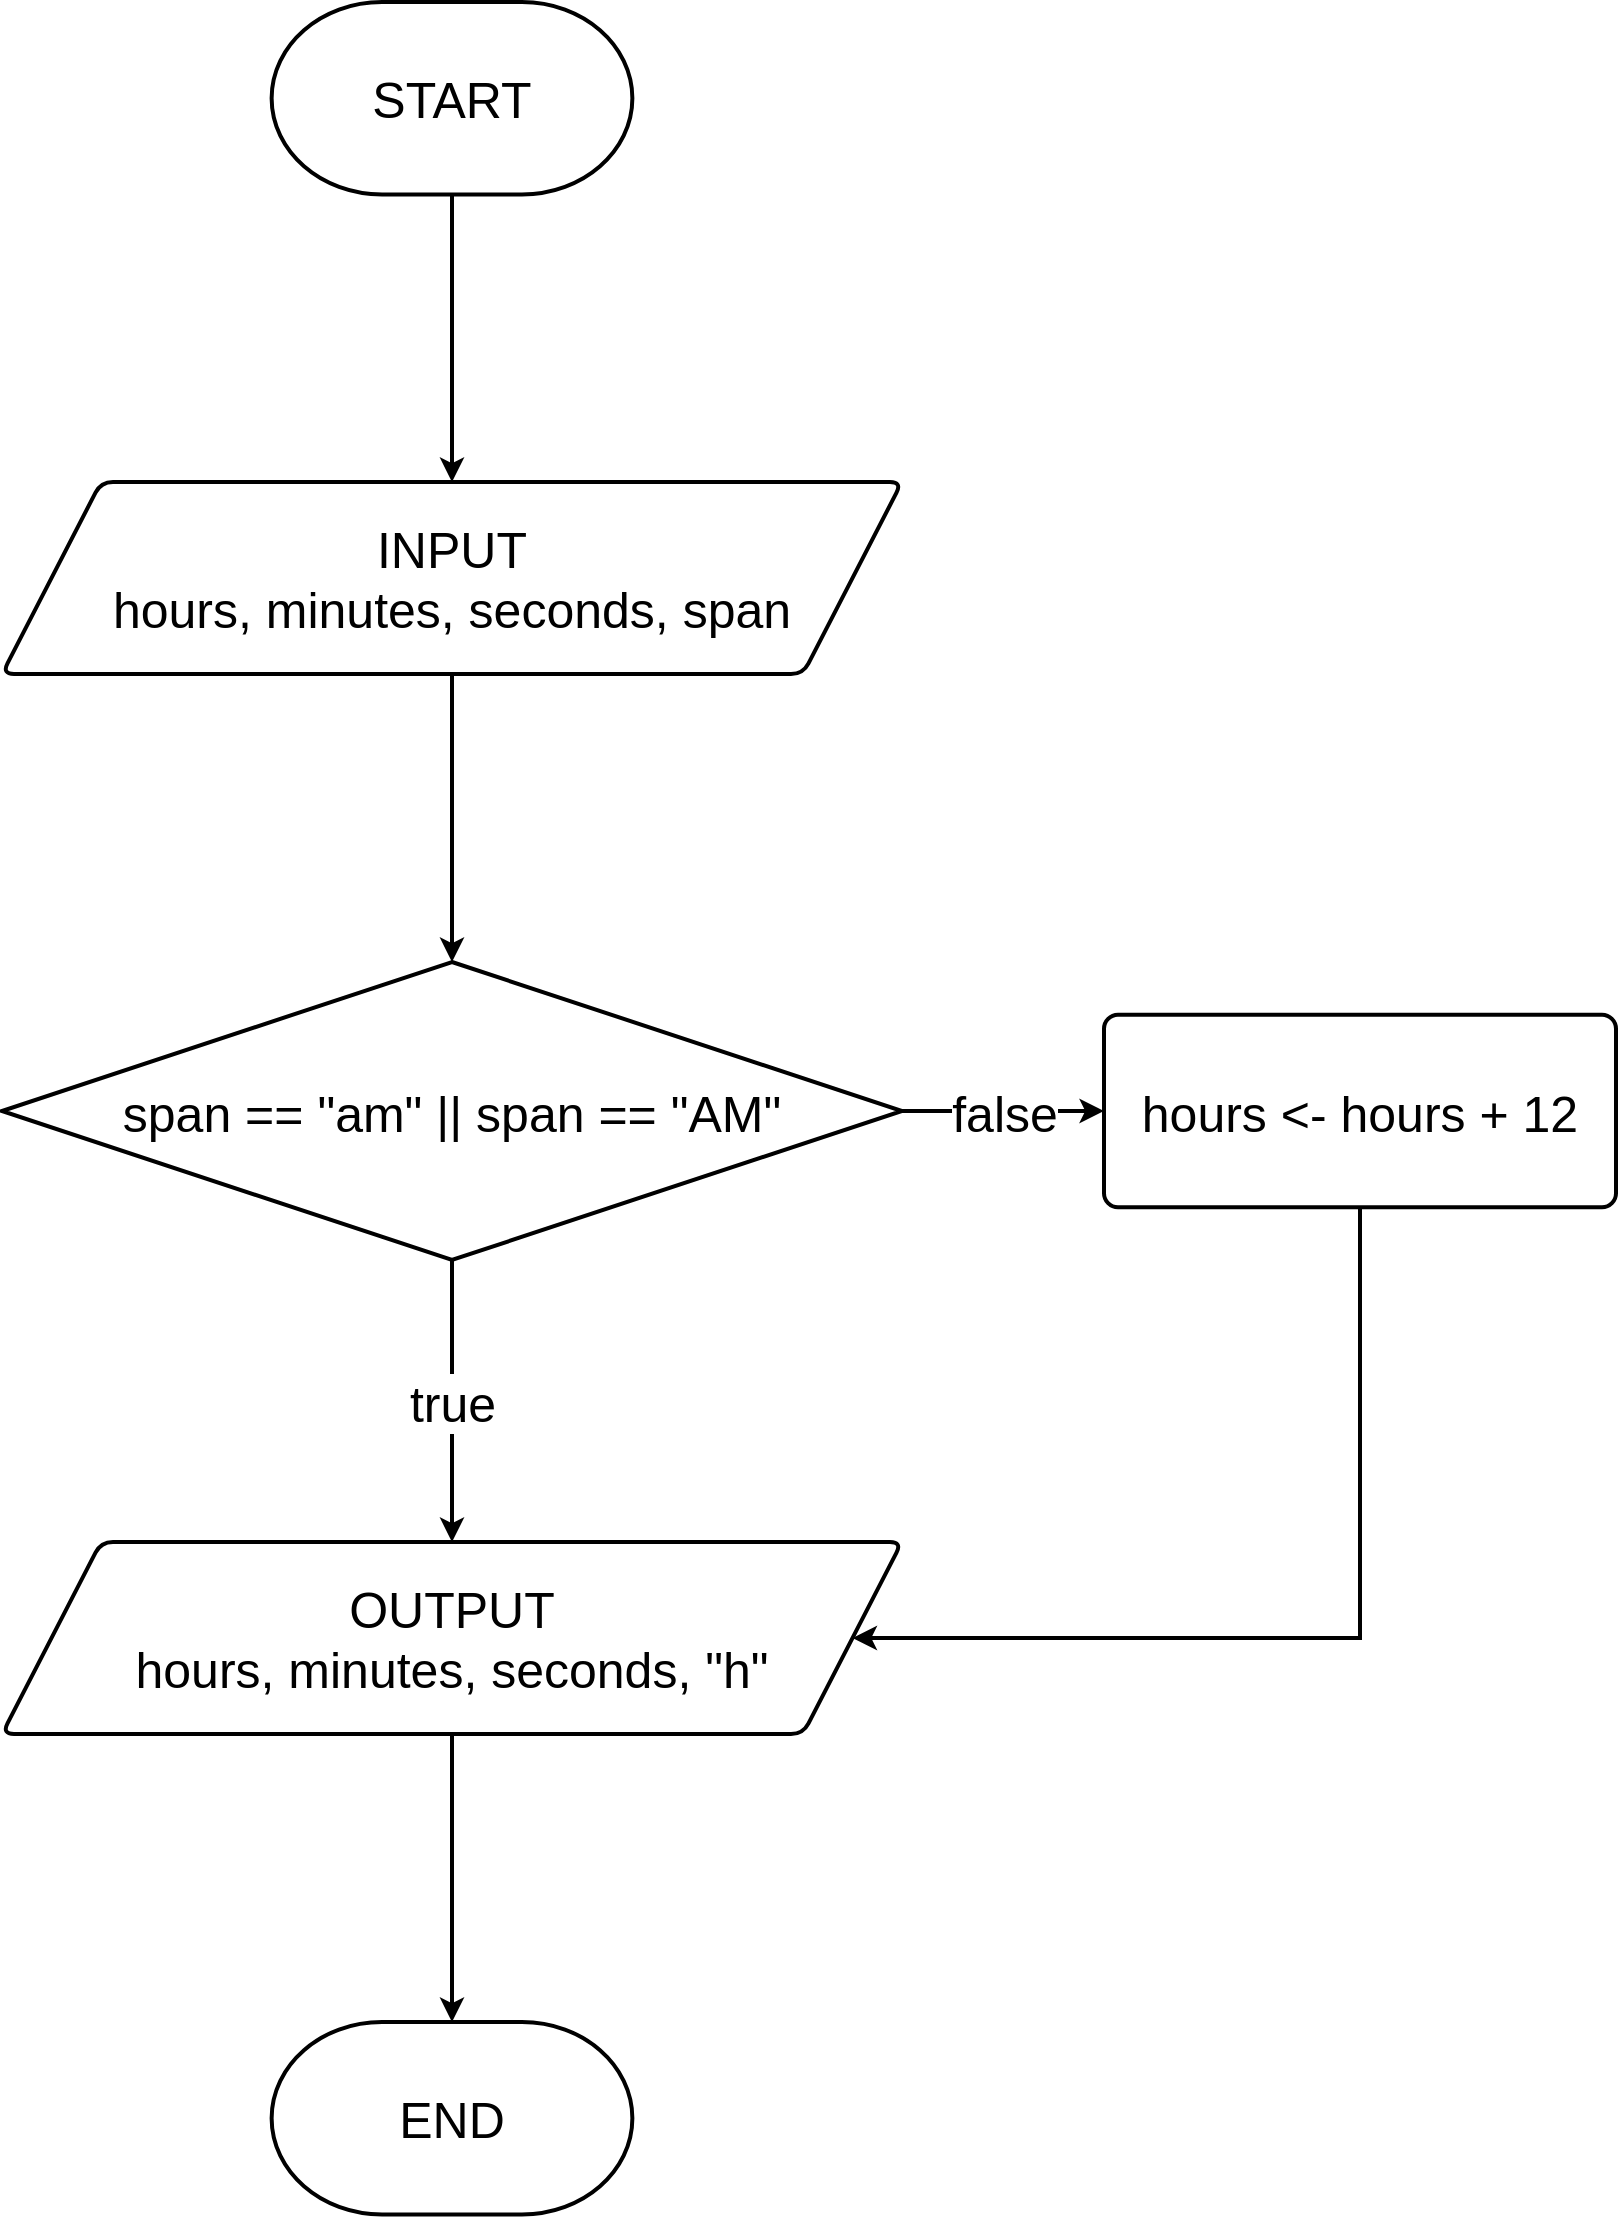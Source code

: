 <mxfile version="12.8.2" type="device"><diagram id="fwSbWUfptUiYfzrH36oT" name="Page-1"><mxGraphModel dx="2480" dy="2446" grid="1" gridSize="10" guides="1" tooltips="1" connect="1" arrows="1" fold="1" page="1" pageScale="1" pageWidth="827" pageHeight="1169" math="0" shadow="0"><root><mxCell id="0"/><mxCell id="1" parent="0"/><mxCell id="KpkWRNcNQgql4pmWiywz-1" value="&lt;font style=&quot;font-size: 25px&quot;&gt;START&lt;/font&gt;" style="strokeWidth=2;html=1;shape=mxgraph.flowchart.terminator;whiteSpace=wrap;" parent="1" vertex="1"><mxGeometry x="144.815" y="-1130" width="180.368" height="96.196" as="geometry"/></mxCell><mxCell id="KpkWRNcNQgql4pmWiywz-3" value="" style="edgeStyle=orthogonalEdgeStyle;rounded=0;orthogonalLoop=1;jettySize=auto;html=1;strokeWidth=2;" parent="1" source="KpkWRNcNQgql4pmWiywz-1" target="KpkWRNcNQgql4pmWiywz-2" edge="1"><mxGeometry relative="1" as="geometry"/></mxCell><mxCell id="KpkWRNcNQgql4pmWiywz-2" value="&lt;font style=&quot;font-size: 25px&quot;&gt;INPUT&lt;br&gt;hours,&amp;nbsp;minutes, seconds, span&lt;br&gt;&lt;/font&gt;" style="shape=parallelogram;html=1;strokeWidth=2;perimeter=parallelogramPerimeter;whiteSpace=wrap;rounded=1;arcSize=12;size=0.11;" parent="1" vertex="1"><mxGeometry x="10" y="-890" width="450" height="96" as="geometry"/></mxCell><mxCell id="KpkWRNcNQgql4pmWiywz-5" value="" style="edgeStyle=orthogonalEdgeStyle;rounded=0;orthogonalLoop=1;jettySize=auto;html=1;strokeWidth=2;entryX=0.5;entryY=0;entryDx=0;entryDy=0;entryPerimeter=0;" parent="1" source="KpkWRNcNQgql4pmWiywz-2" target="uayiWwluSt1U6wj1H_m--1" edge="1"><mxGeometry relative="1" as="geometry"><mxPoint x="235.084" y="-693.315" as="targetPoint"/></mxGeometry></mxCell><mxCell id="HNgs7E-HhDk1-6CjngEM-7" value="&lt;font style=&quot;font-size: 25px&quot;&gt;hours &amp;lt;- hours + 12&lt;br&gt;&lt;/font&gt;" style="rounded=1;whiteSpace=wrap;html=1;absoluteArcSize=1;arcSize=14;strokeWidth=2;" parent="1" vertex="1"><mxGeometry x="561.001" y="-623.6" width="256" height="96.2" as="geometry"/></mxCell><mxCell id="uayiWwluSt1U6wj1H_m--4" value="&lt;font style=&quot;font-size: 25px&quot;&gt;false&lt;/font&gt;" style="edgeStyle=orthogonalEdgeStyle;rounded=0;orthogonalLoop=1;jettySize=auto;html=1;strokeWidth=2;" edge="1" parent="1" source="uayiWwluSt1U6wj1H_m--1" target="HNgs7E-HhDk1-6CjngEM-7"><mxGeometry relative="1" as="geometry"/></mxCell><mxCell id="uayiWwluSt1U6wj1H_m--1" value="&lt;font style=&quot;font-size: 25px&quot;&gt;span == &quot;am&quot; || span == &quot;AM&quot;&lt;/font&gt;" style="strokeWidth=2;html=1;shape=mxgraph.flowchart.decision;whiteSpace=wrap;" vertex="1" parent="1"><mxGeometry x="10" y="-650" width="450" height="149" as="geometry"/></mxCell><mxCell id="uayiWwluSt1U6wj1H_m--13" style="edgeStyle=orthogonalEdgeStyle;rounded=0;orthogonalLoop=1;jettySize=auto;html=1;strokeWidth=2;" edge="1" parent="1" source="uayiWwluSt1U6wj1H_m--5" target="uayiWwluSt1U6wj1H_m--12"><mxGeometry relative="1" as="geometry"/></mxCell><mxCell id="uayiWwluSt1U6wj1H_m--5" value="&lt;font style=&quot;font-size: 25px&quot;&gt;OUTPUT&lt;br&gt;hours, minutes, seconds, &quot;h&quot;&lt;br&gt;&lt;/font&gt;" style="shape=parallelogram;html=1;strokeWidth=2;perimeter=parallelogramPerimeter;whiteSpace=wrap;rounded=1;arcSize=12;size=0.11;" vertex="1" parent="1"><mxGeometry x="10" y="-360" width="450" height="96" as="geometry"/></mxCell><mxCell id="uayiWwluSt1U6wj1H_m--7" style="edgeStyle=orthogonalEdgeStyle;rounded=0;orthogonalLoop=1;jettySize=auto;html=1;entryX=1;entryY=0.5;entryDx=0;entryDy=0;strokeWidth=2;" edge="1" parent="1" source="HNgs7E-HhDk1-6CjngEM-7" target="uayiWwluSt1U6wj1H_m--5"><mxGeometry relative="1" as="geometry"><Array as="points"><mxPoint x="689" y="-312"/></Array></mxGeometry></mxCell><mxCell id="uayiWwluSt1U6wj1H_m--6" value="&lt;font style=&quot;font-size: 25px&quot;&gt;true&lt;/font&gt;" style="edgeStyle=orthogonalEdgeStyle;rounded=0;orthogonalLoop=1;jettySize=auto;html=1;strokeWidth=2;" edge="1" parent="1" source="uayiWwluSt1U6wj1H_m--1" target="uayiWwluSt1U6wj1H_m--5"><mxGeometry relative="1" as="geometry"/></mxCell><mxCell id="uayiWwluSt1U6wj1H_m--12" value="&lt;font style=&quot;font-size: 25px&quot;&gt;END&lt;/font&gt;" style="strokeWidth=2;html=1;shape=mxgraph.flowchart.terminator;whiteSpace=wrap;" vertex="1" parent="1"><mxGeometry x="144.815" y="-120" width="180.368" height="96.196" as="geometry"/></mxCell></root></mxGraphModel></diagram></mxfile>